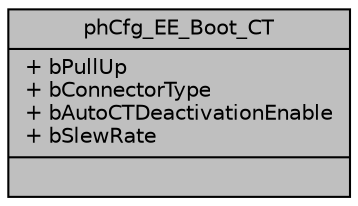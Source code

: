 digraph "phCfg_EE_Boot_CT"
{
  edge [fontname="Helvetica",fontsize="10",labelfontname="Helvetica",labelfontsize="10"];
  node [fontname="Helvetica",fontsize="10",shape=record];
  Node0 [label="{phCfg_EE_Boot_CT\n|+ bPullUp\l+ bConnectorType\l+ bAutoCTDeactivationEnable\l+ bSlewRate\l|}",height=0.2,width=0.4,color="black", fillcolor="grey75", style="filled", fontcolor="black"];
}
